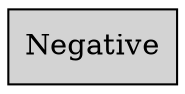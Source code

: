 digraph GraficaFILTRO { 
size="9,9" 
rankdir=LR 
node[shape=record,style=filled]
"Negative0"[label =" Negative"]; 
}